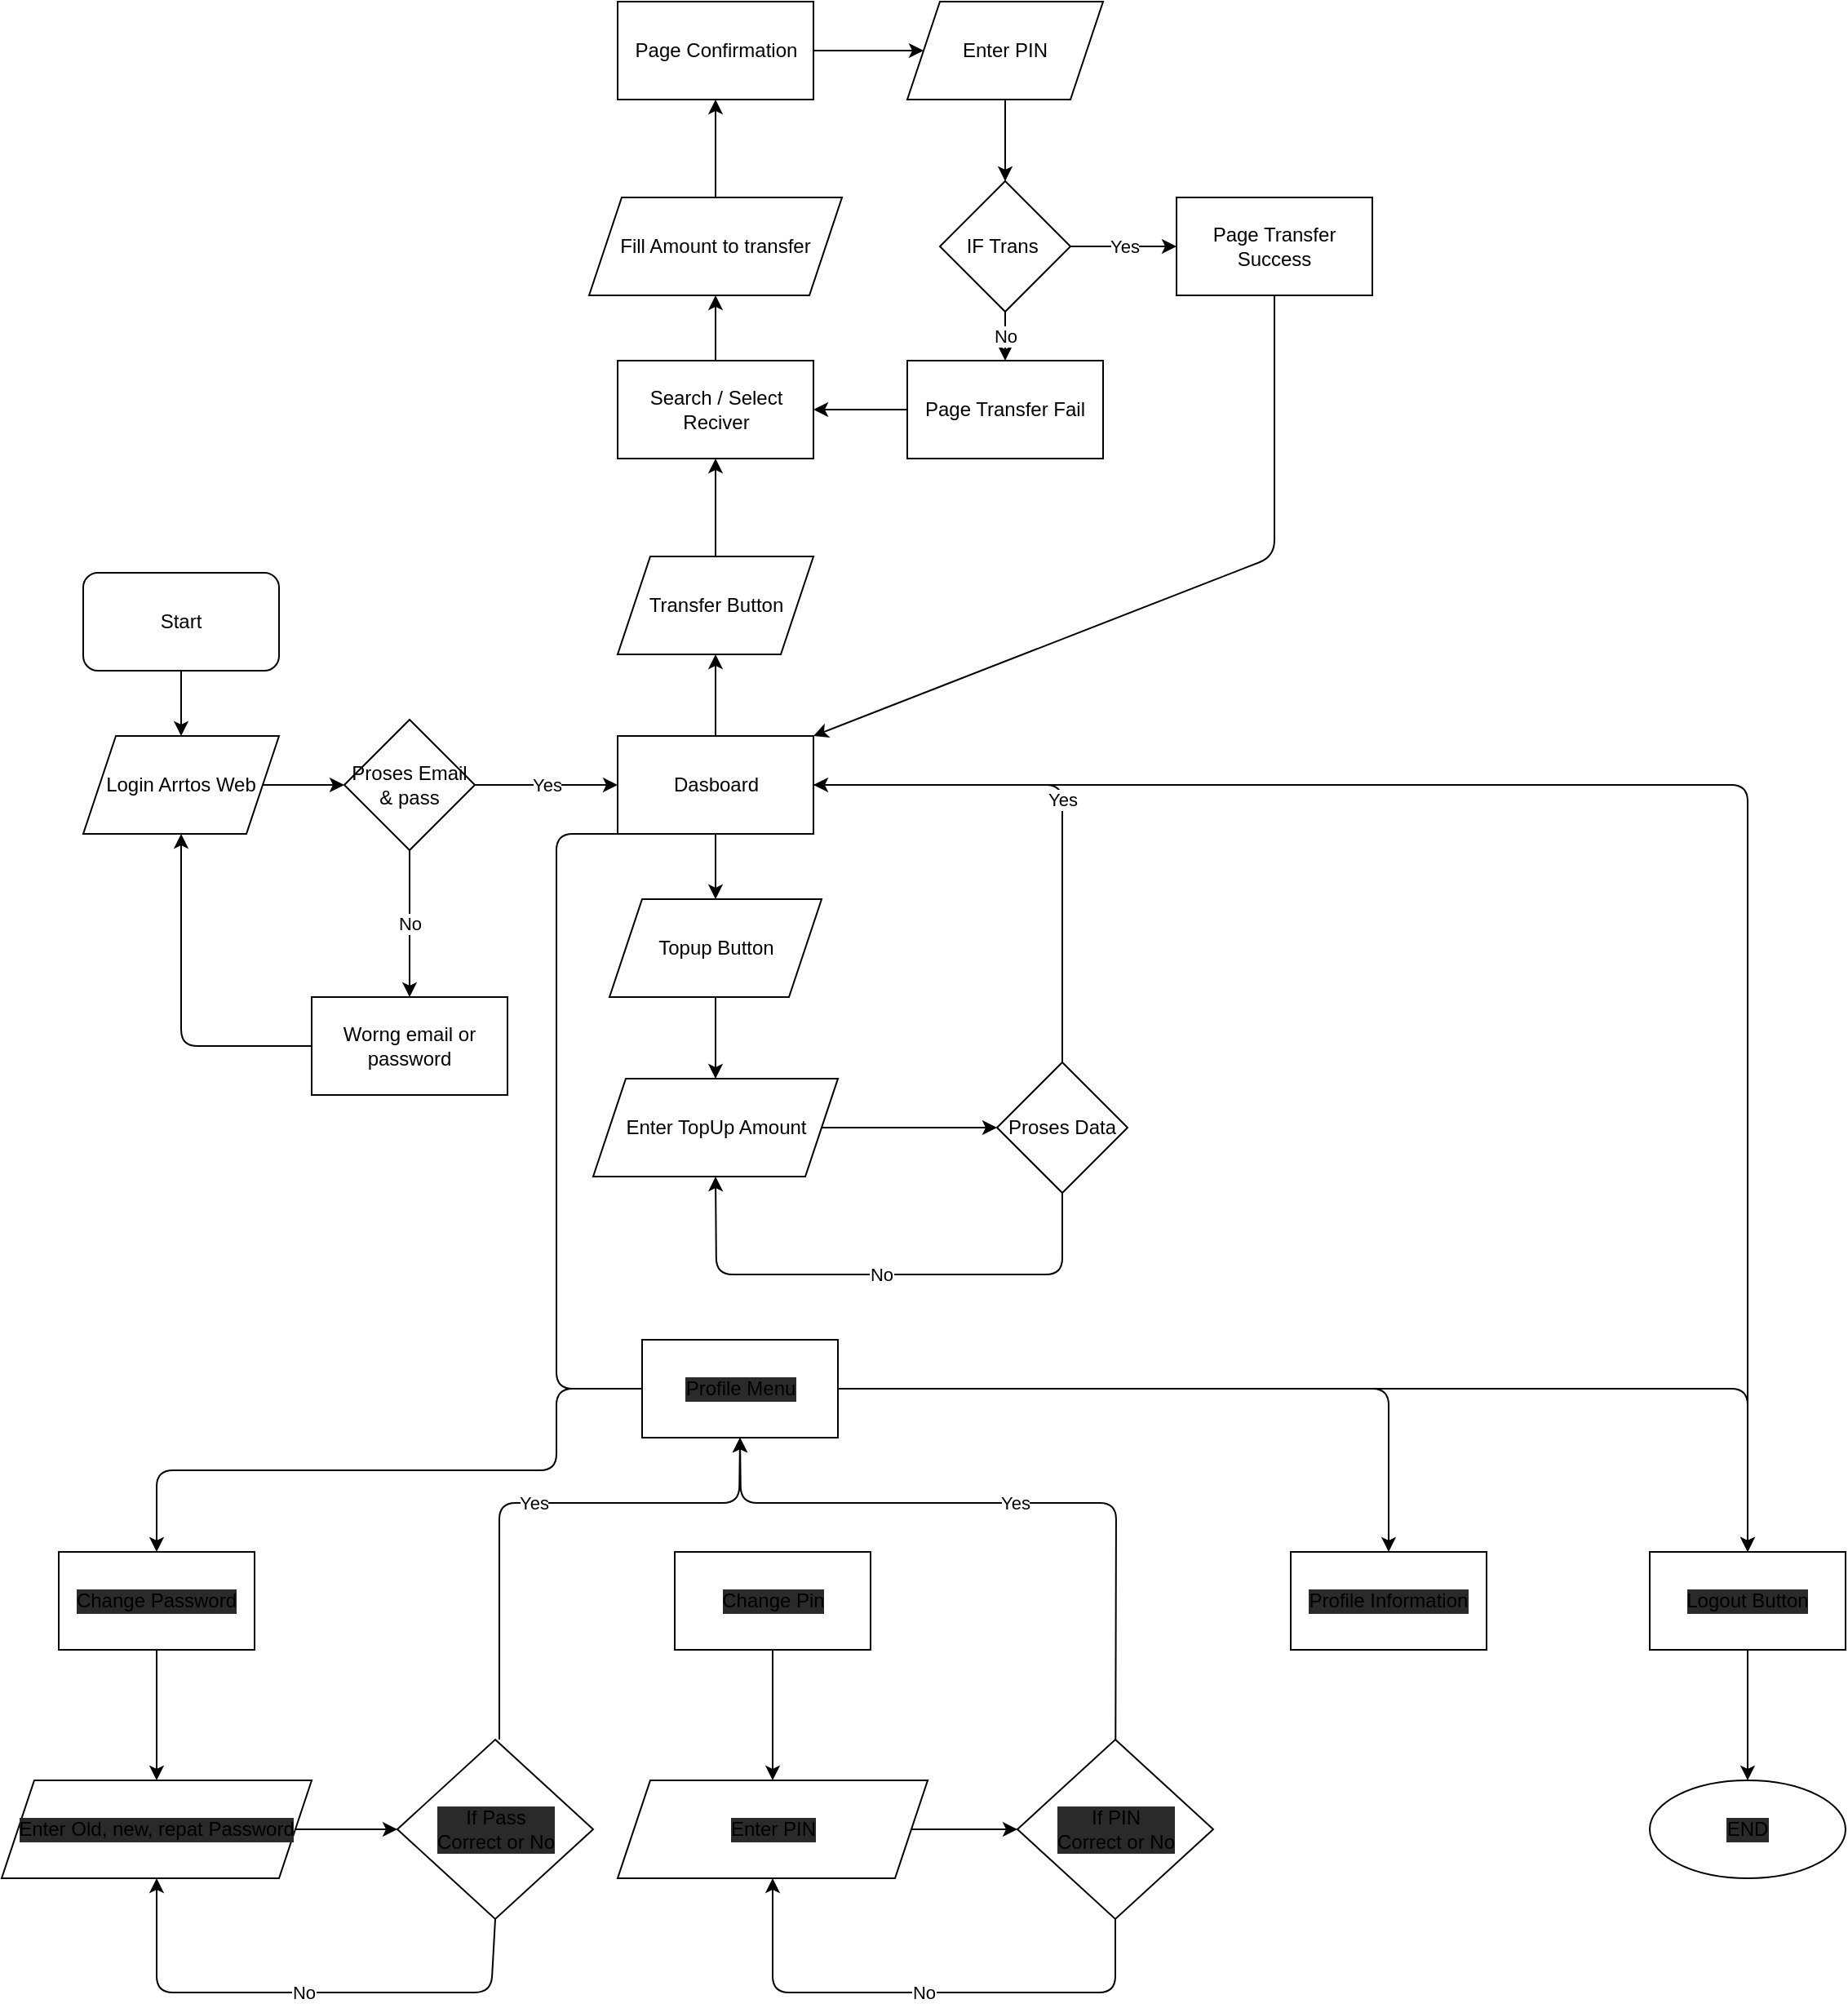 <mxfile>
    <diagram id="c0bbRJAle_GsYrH_HTBM" name="Page-1">
        <mxGraphModel dx="923" dy="2473" grid="1" gridSize="10" guides="1" tooltips="1" connect="1" arrows="1" fold="1" page="1" pageScale="1" pageWidth="850" pageHeight="1100" math="0" shadow="0">
            <root>
                <mxCell id="0"/>
                <mxCell id="1" parent="0"/>
                <mxCell id="4" style="edgeStyle=none;html=1;" parent="1" source="2" target="3" edge="1">
                    <mxGeometry relative="1" as="geometry"/>
                </mxCell>
                <mxCell id="2" value="Start" style="rounded=1;whiteSpace=wrap;html=1;" parent="1" vertex="1">
                    <mxGeometry x="50" y="50" width="120" height="60" as="geometry"/>
                </mxCell>
                <mxCell id="6" value="" style="edgeStyle=none;html=1;" parent="1" source="3" target="5" edge="1">
                    <mxGeometry relative="1" as="geometry"/>
                </mxCell>
                <mxCell id="3" value="Login Arrtos Web" style="shape=parallelogram;perimeter=parallelogramPerimeter;whiteSpace=wrap;html=1;fixedSize=1;" parent="1" vertex="1">
                    <mxGeometry x="50" y="150" width="120" height="60" as="geometry"/>
                </mxCell>
                <mxCell id="8" value="No" style="edgeStyle=none;html=1;" parent="1" source="5" target="7" edge="1">
                    <mxGeometry relative="1" as="geometry"/>
                </mxCell>
                <mxCell id="11" value="Yes" style="edgeStyle=none;html=1;" parent="1" source="5" target="10" edge="1">
                    <mxGeometry relative="1" as="geometry"/>
                </mxCell>
                <mxCell id="5" value="Proses Email &amp;amp; pass" style="rhombus;whiteSpace=wrap;html=1;" parent="1" vertex="1">
                    <mxGeometry x="210" y="140" width="80" height="80" as="geometry"/>
                </mxCell>
                <mxCell id="9" style="edgeStyle=none;html=1;entryX=0.5;entryY=1;entryDx=0;entryDy=0;" parent="1" source="7" target="3" edge="1">
                    <mxGeometry relative="1" as="geometry">
                        <Array as="points">
                            <mxPoint x="110" y="340"/>
                        </Array>
                    </mxGeometry>
                </mxCell>
                <mxCell id="7" value="Worng email or password" style="whiteSpace=wrap;html=1;" parent="1" vertex="1">
                    <mxGeometry x="190" y="310" width="120" height="60" as="geometry"/>
                </mxCell>
                <mxCell id="13" value="" style="edgeStyle=none;html=1;" parent="1" source="10" target="12" edge="1">
                    <mxGeometry relative="1" as="geometry"/>
                </mxCell>
                <mxCell id="21" value="" style="edgeStyle=none;html=1;" parent="1" source="10" target="20" edge="1">
                    <mxGeometry relative="1" as="geometry"/>
                </mxCell>
                <mxCell id="67" style="edgeStyle=none;html=1;entryX=0.5;entryY=0;entryDx=0;entryDy=0;endArrow=classic;endFill=1;" edge="1" parent="1" source="10" target="63">
                    <mxGeometry relative="1" as="geometry">
                        <Array as="points">
                            <mxPoint x="1070" y="180"/>
                        </Array>
                    </mxGeometry>
                </mxCell>
                <mxCell id="10" value="Dasboard" style="whiteSpace=wrap;html=1;" parent="1" vertex="1">
                    <mxGeometry x="377.5" y="150" width="120" height="60" as="geometry"/>
                </mxCell>
                <mxCell id="15" value="" style="edgeStyle=none;html=1;" parent="1" source="12" edge="1">
                    <mxGeometry relative="1" as="geometry">
                        <mxPoint x="437.5" y="360" as="targetPoint"/>
                    </mxGeometry>
                </mxCell>
                <mxCell id="12" value="Topup Button" style="shape=parallelogram;perimeter=parallelogramPerimeter;whiteSpace=wrap;html=1;fixedSize=1;" parent="1" vertex="1">
                    <mxGeometry x="372.5" y="250" width="130" height="60" as="geometry"/>
                </mxCell>
                <mxCell id="17" value="" style="edgeStyle=none;html=1;" parent="1" source="14" target="16" edge="1">
                    <mxGeometry relative="1" as="geometry"/>
                </mxCell>
                <mxCell id="14" value="Enter TopUp Amount" style="shape=parallelogram;perimeter=parallelogramPerimeter;whiteSpace=wrap;html=1;fixedSize=1;" parent="1" vertex="1">
                    <mxGeometry x="362.5" y="360" width="150" height="60" as="geometry"/>
                </mxCell>
                <mxCell id="18" value="No" style="edgeStyle=none;html=1;entryX=0.5;entryY=1;entryDx=0;entryDy=0;" parent="1" source="16" target="14" edge="1">
                    <mxGeometry relative="1" as="geometry">
                        <Array as="points">
                            <mxPoint x="650" y="480"/>
                            <mxPoint x="438" y="480"/>
                        </Array>
                    </mxGeometry>
                </mxCell>
                <mxCell id="19" value="Yes" style="edgeStyle=none;html=1;entryX=1;entryY=0.5;entryDx=0;entryDy=0;" parent="1" source="16" target="10" edge="1">
                    <mxGeometry relative="1" as="geometry">
                        <Array as="points">
                            <mxPoint x="650" y="180"/>
                        </Array>
                    </mxGeometry>
                </mxCell>
                <mxCell id="16" value="Proses Data" style="rhombus;whiteSpace=wrap;html=1;" parent="1" vertex="1">
                    <mxGeometry x="610" y="350" width="80" height="80" as="geometry"/>
                </mxCell>
                <mxCell id="24" value="" style="edgeStyle=none;html=1;" parent="1" source="20" target="23" edge="1">
                    <mxGeometry relative="1" as="geometry"/>
                </mxCell>
                <mxCell id="20" value="Transfer Button" style="shape=parallelogram;perimeter=parallelogramPerimeter;whiteSpace=wrap;html=1;fixedSize=1;" parent="1" vertex="1">
                    <mxGeometry x="377.5" y="40" width="120" height="60" as="geometry"/>
                </mxCell>
                <mxCell id="26" value="" style="edgeStyle=none;html=1;" parent="1" source="23" target="25" edge="1">
                    <mxGeometry relative="1" as="geometry"/>
                </mxCell>
                <mxCell id="23" value="Search / Select Reciver" style="whiteSpace=wrap;html=1;" parent="1" vertex="1">
                    <mxGeometry x="377.5" y="-80" width="120" height="60" as="geometry"/>
                </mxCell>
                <mxCell id="28" value="" style="edgeStyle=none;html=1;" parent="1" source="25" target="27" edge="1">
                    <mxGeometry relative="1" as="geometry"/>
                </mxCell>
                <mxCell id="25" value="Fill Amount to transfer" style="shape=parallelogram;perimeter=parallelogramPerimeter;whiteSpace=wrap;html=1;fixedSize=1;" parent="1" vertex="1">
                    <mxGeometry x="360" y="-180" width="155" height="60" as="geometry"/>
                </mxCell>
                <mxCell id="30" value="" style="edgeStyle=none;html=1;" parent="1" source="27" target="29" edge="1">
                    <mxGeometry relative="1" as="geometry"/>
                </mxCell>
                <mxCell id="27" value="Page Confirmation" style="whiteSpace=wrap;html=1;" parent="1" vertex="1">
                    <mxGeometry x="377.5" y="-300" width="120" height="60" as="geometry"/>
                </mxCell>
                <mxCell id="32" value="" style="edgeStyle=none;html=1;" parent="1" source="29" target="31" edge="1">
                    <mxGeometry relative="1" as="geometry"/>
                </mxCell>
                <mxCell id="29" value="Enter PIN" style="shape=parallelogram;perimeter=parallelogramPerimeter;whiteSpace=wrap;html=1;fixedSize=1;" parent="1" vertex="1">
                    <mxGeometry x="555" y="-300" width="120" height="60" as="geometry"/>
                </mxCell>
                <mxCell id="34" value="Yes" style="edgeStyle=none;html=1;" parent="1" source="31" target="33" edge="1">
                    <mxGeometry relative="1" as="geometry"/>
                </mxCell>
                <mxCell id="36" value="No" style="edgeStyle=none;html=1;" parent="1" source="31" target="35" edge="1">
                    <mxGeometry relative="1" as="geometry"/>
                </mxCell>
                <mxCell id="31" value="IF Trans&amp;nbsp;" style="rhombus;whiteSpace=wrap;html=1;" parent="1" vertex="1">
                    <mxGeometry x="575" y="-190" width="80" height="80" as="geometry"/>
                </mxCell>
                <mxCell id="38" style="edgeStyle=none;html=1;entryX=1;entryY=0;entryDx=0;entryDy=0;" parent="1" source="33" target="10" edge="1">
                    <mxGeometry relative="1" as="geometry">
                        <Array as="points">
                            <mxPoint x="780" y="40"/>
                        </Array>
                    </mxGeometry>
                </mxCell>
                <mxCell id="33" value="Page Transfer Success" style="whiteSpace=wrap;html=1;" parent="1" vertex="1">
                    <mxGeometry x="720" y="-180" width="120" height="60" as="geometry"/>
                </mxCell>
                <mxCell id="37" style="edgeStyle=none;html=1;entryX=1;entryY=0.5;entryDx=0;entryDy=0;" parent="1" source="35" target="23" edge="1">
                    <mxGeometry relative="1" as="geometry"/>
                </mxCell>
                <mxCell id="35" value="Page Transfer Fail" style="whiteSpace=wrap;html=1;" parent="1" vertex="1">
                    <mxGeometry x="555" y="-80" width="120" height="60" as="geometry"/>
                </mxCell>
                <mxCell id="42" style="edgeStyle=none;html=1;exitX=0;exitY=0.5;exitDx=0;exitDy=0;entryX=0;entryY=1;entryDx=0;entryDy=0;endArrow=none;endFill=0;" parent="1" source="41" target="10" edge="1">
                    <mxGeometry relative="1" as="geometry">
                        <Array as="points">
                            <mxPoint x="340" y="550"/>
                            <mxPoint x="340" y="210"/>
                        </Array>
                    </mxGeometry>
                </mxCell>
                <mxCell id="44" value="" style="edgeStyle=none;html=1;endArrow=classic;endFill=1;exitX=0;exitY=0.5;exitDx=0;exitDy=0;" parent="1" target="43" edge="1" source="41">
                    <mxGeometry relative="1" as="geometry">
                        <mxPoint x="245" y="680" as="sourcePoint"/>
                        <Array as="points">
                            <mxPoint x="340" y="550"/>
                            <mxPoint x="340" y="600"/>
                            <mxPoint x="95" y="600"/>
                        </Array>
                    </mxGeometry>
                </mxCell>
                <mxCell id="60" value="" style="edgeStyle=none;html=1;endArrow=classic;endFill=1;" edge="1" parent="1" source="41" target="59">
                    <mxGeometry relative="1" as="geometry">
                        <Array as="points">
                            <mxPoint x="850" y="550"/>
                        </Array>
                    </mxGeometry>
                </mxCell>
                <mxCell id="64" value="" style="edgeStyle=none;html=1;endArrow=classic;endFill=1;" edge="1" parent="1" source="41" target="63">
                    <mxGeometry relative="1" as="geometry">
                        <Array as="points">
                            <mxPoint x="1070" y="550"/>
                        </Array>
                    </mxGeometry>
                </mxCell>
                <mxCell id="41" value="Profile Menu" style="rounded=0;whiteSpace=wrap;html=1;labelBackgroundColor=#2a2a2a;" parent="1" vertex="1">
                    <mxGeometry x="392.5" y="520" width="120" height="60" as="geometry"/>
                </mxCell>
                <mxCell id="46" value="" style="edgeStyle=none;html=1;endArrow=classic;endFill=1;" parent="1" source="43" target="45" edge="1">
                    <mxGeometry relative="1" as="geometry"/>
                </mxCell>
                <mxCell id="43" value="Change Password" style="whiteSpace=wrap;html=1;rounded=0;labelBackgroundColor=#2a2a2a;" parent="1" vertex="1">
                    <mxGeometry x="35" y="650" width="120" height="60" as="geometry"/>
                </mxCell>
                <mxCell id="48" value="" style="edgeStyle=none;html=1;endArrow=classic;endFill=1;entryX=0;entryY=0.5;entryDx=0;entryDy=0;" parent="1" source="45" edge="1" target="47">
                    <mxGeometry relative="1" as="geometry">
                        <mxPoint x="245" y="820" as="targetPoint"/>
                    </mxGeometry>
                </mxCell>
                <mxCell id="45" value="Enter Old, new, repat Password" style="shape=parallelogram;perimeter=parallelogramPerimeter;whiteSpace=wrap;html=1;fixedSize=1;rounded=0;labelBackgroundColor=#2a2a2a;" parent="1" vertex="1">
                    <mxGeometry y="790" width="190" height="60" as="geometry"/>
                </mxCell>
                <mxCell id="49" value="Yes" style="edgeStyle=none;html=1;entryX=0.5;entryY=1;entryDx=0;entryDy=0;endArrow=classic;endFill=1;" parent="1" edge="1" target="41">
                    <mxGeometry relative="1" as="geometry">
                        <mxPoint x="305" y="765" as="sourcePoint"/>
                        <mxPoint x="305" y="710" as="targetPoint"/>
                        <Array as="points">
                            <mxPoint x="305" y="620"/>
                            <mxPoint x="452" y="620"/>
                        </Array>
                    </mxGeometry>
                </mxCell>
                <mxCell id="51" value="No" style="edgeStyle=none;html=1;entryX=0.5;entryY=1;entryDx=0;entryDy=0;endArrow=classic;endFill=1;exitX=0.5;exitY=1;exitDx=0;exitDy=0;" parent="1" target="45" edge="1" source="47">
                    <mxGeometry relative="1" as="geometry">
                        <mxPoint x="305" y="875" as="sourcePoint"/>
                        <Array as="points">
                            <mxPoint x="300" y="920"/>
                            <mxPoint x="95" y="920"/>
                        </Array>
                    </mxGeometry>
                </mxCell>
                <mxCell id="47" value="If Pass &lt;br&gt;Correct or No" style="rhombus;whiteSpace=wrap;html=1;rounded=0;labelBackgroundColor=#2a2a2a;" parent="1" vertex="1">
                    <mxGeometry x="242.5" y="765" width="120" height="110" as="geometry"/>
                </mxCell>
                <mxCell id="52" value="" style="edgeStyle=none;html=1;endArrow=classic;endFill=1;" parent="1" source="53" target="55" edge="1">
                    <mxGeometry relative="1" as="geometry"/>
                </mxCell>
                <mxCell id="53" value="Change Pin" style="whiteSpace=wrap;html=1;rounded=0;labelBackgroundColor=#2a2a2a;" parent="1" vertex="1">
                    <mxGeometry x="412.5" y="650" width="120" height="60" as="geometry"/>
                </mxCell>
                <mxCell id="54" value="" style="edgeStyle=none;html=1;endArrow=classic;endFill=1;" parent="1" source="55" target="58" edge="1">
                    <mxGeometry relative="1" as="geometry"/>
                </mxCell>
                <mxCell id="55" value="Enter PIN" style="shape=parallelogram;perimeter=parallelogramPerimeter;whiteSpace=wrap;html=1;fixedSize=1;rounded=0;labelBackgroundColor=#2a2a2a;" parent="1" vertex="1">
                    <mxGeometry x="377.5" y="790" width="190" height="60" as="geometry"/>
                </mxCell>
                <mxCell id="56" value="Yes" style="edgeStyle=none;html=1;entryX=0.5;entryY=1;entryDx=0;entryDy=0;endArrow=classic;endFill=1;" parent="1" source="58" edge="1" target="41">
                    <mxGeometry relative="1" as="geometry">
                        <mxPoint x="682.5" y="710" as="targetPoint"/>
                        <Array as="points">
                            <mxPoint x="683" y="620"/>
                            <mxPoint x="453" y="620"/>
                        </Array>
                    </mxGeometry>
                </mxCell>
                <mxCell id="57" value="No" style="edgeStyle=none;html=1;entryX=0.5;entryY=1;entryDx=0;entryDy=0;endArrow=classic;endFill=1;" parent="1" source="58" target="55" edge="1">
                    <mxGeometry relative="1" as="geometry">
                        <Array as="points">
                            <mxPoint x="682.5" y="920"/>
                            <mxPoint x="472.5" y="920"/>
                        </Array>
                    </mxGeometry>
                </mxCell>
                <mxCell id="58" value="If PIN&lt;br&gt;Correct or No" style="rhombus;whiteSpace=wrap;html=1;rounded=0;labelBackgroundColor=#2a2a2a;" parent="1" vertex="1">
                    <mxGeometry x="622.5" y="765" width="120" height="110" as="geometry"/>
                </mxCell>
                <mxCell id="59" value="Profile Information" style="whiteSpace=wrap;html=1;rounded=0;labelBackgroundColor=#2a2a2a;" vertex="1" parent="1">
                    <mxGeometry x="790" y="650" width="120" height="60" as="geometry"/>
                </mxCell>
                <mxCell id="66" value="" style="edgeStyle=none;html=1;endArrow=classic;endFill=1;" edge="1" parent="1" source="63" target="65">
                    <mxGeometry relative="1" as="geometry"/>
                </mxCell>
                <mxCell id="63" value="Logout Button" style="whiteSpace=wrap;html=1;rounded=0;labelBackgroundColor=#2a2a2a;" vertex="1" parent="1">
                    <mxGeometry x="1010" y="650" width="120" height="60" as="geometry"/>
                </mxCell>
                <mxCell id="65" value="END" style="ellipse;whiteSpace=wrap;html=1;rounded=0;labelBackgroundColor=#2a2a2a;" vertex="1" parent="1">
                    <mxGeometry x="1010" y="790" width="120" height="60" as="geometry"/>
                </mxCell>
            </root>
        </mxGraphModel>
    </diagram>
</mxfile>